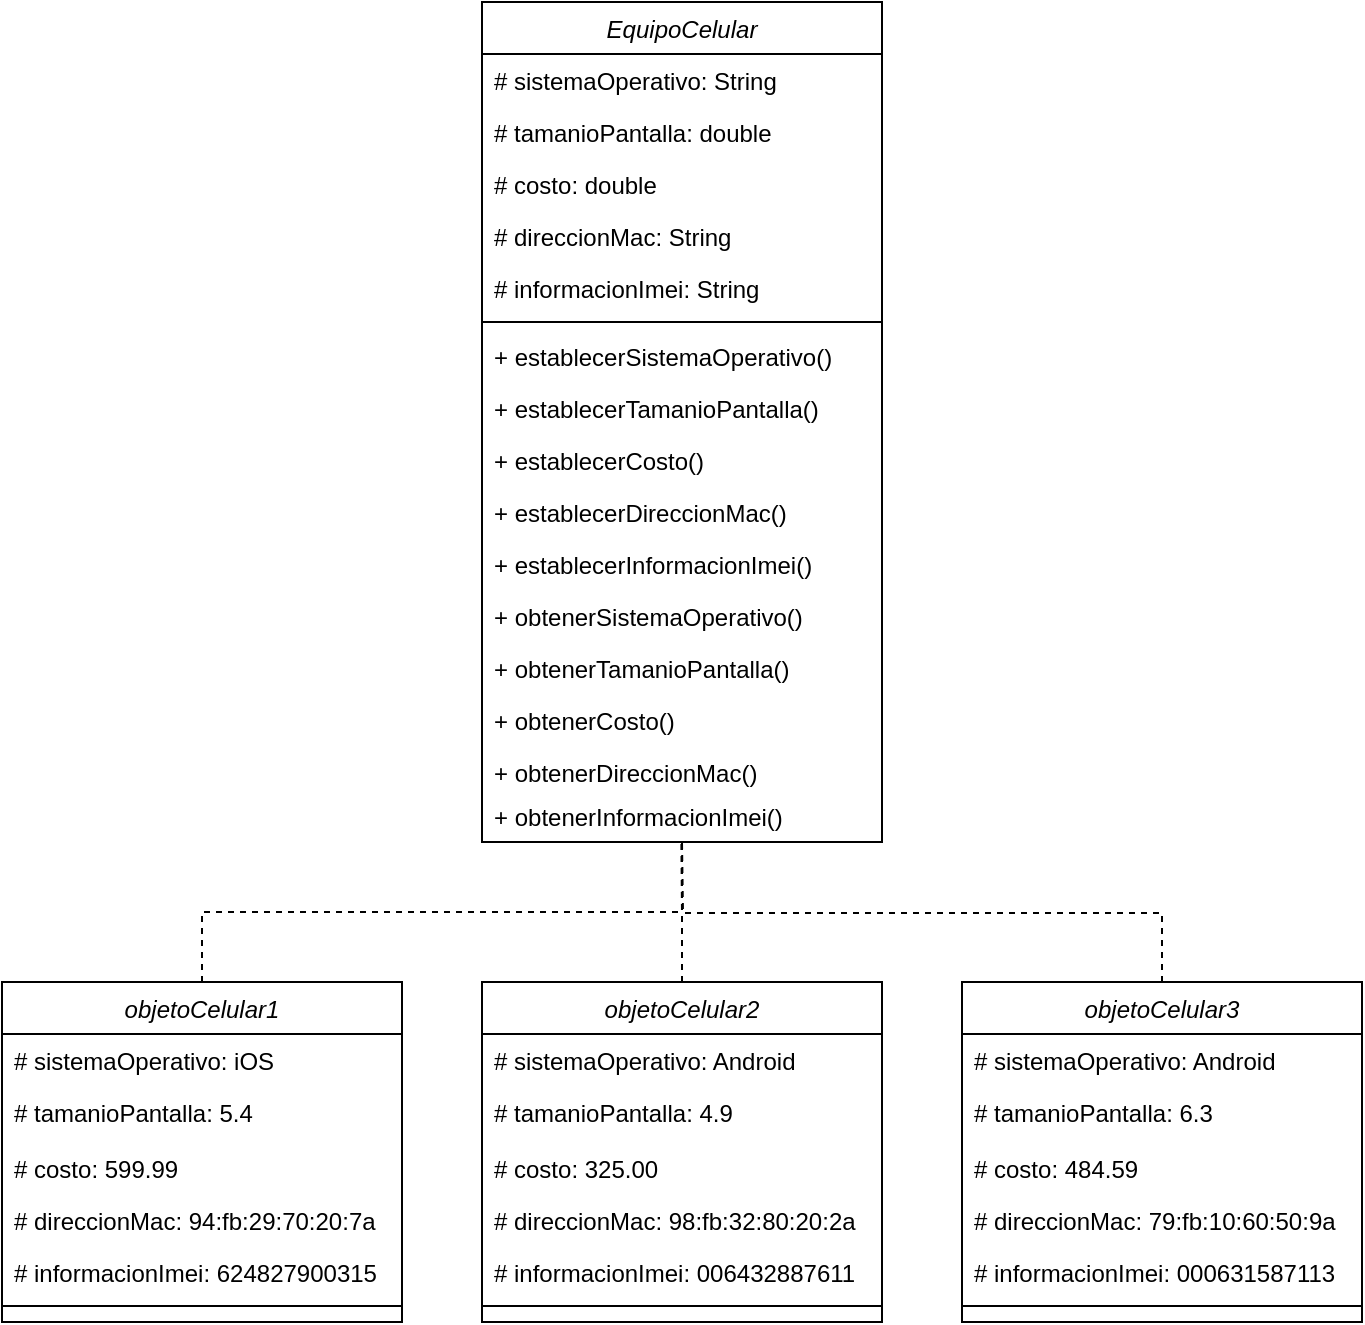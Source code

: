 <mxfile version="24.2.5" type="device">
  <diagram id="C5RBs43oDa-KdzZeNtuy" name="Page-1">
    <mxGraphModel dx="1468" dy="1037" grid="1" gridSize="10" guides="1" tooltips="1" connect="1" arrows="1" fold="1" page="1" pageScale="1" pageWidth="827" pageHeight="1169" math="0" shadow="0">
      <root>
        <mxCell id="WIyWlLk6GJQsqaUBKTNV-0" />
        <mxCell id="WIyWlLk6GJQsqaUBKTNV-1" parent="WIyWlLk6GJQsqaUBKTNV-0" />
        <mxCell id="zkfFHV4jXpPFQw0GAbJ--0" value="EquipoCelular" style="swimlane;fontStyle=2;align=center;verticalAlign=top;childLayout=stackLayout;horizontal=1;startSize=26;horizontalStack=0;resizeParent=1;resizeLast=0;collapsible=1;marginBottom=0;rounded=0;shadow=0;strokeWidth=1;" parent="WIyWlLk6GJQsqaUBKTNV-1" vertex="1">
          <mxGeometry x="320" y="40" width="200" height="420" as="geometry">
            <mxRectangle x="334" y="30" width="160" height="26" as="alternateBounds" />
          </mxGeometry>
        </mxCell>
        <mxCell id="zkfFHV4jXpPFQw0GAbJ--1" value="# sistemaOperativo: String" style="text;align=left;verticalAlign=top;spacingLeft=4;spacingRight=4;overflow=hidden;rotatable=0;points=[[0,0.5],[1,0.5]];portConstraint=eastwest;" parent="zkfFHV4jXpPFQw0GAbJ--0" vertex="1">
          <mxGeometry y="26" width="200" height="26" as="geometry" />
        </mxCell>
        <mxCell id="zkfFHV4jXpPFQw0GAbJ--2" value="# tamanioPantalla: double" style="text;align=left;verticalAlign=top;spacingLeft=4;spacingRight=4;overflow=hidden;rotatable=0;points=[[0,0.5],[1,0.5]];portConstraint=eastwest;rounded=0;shadow=0;html=0;" parent="zkfFHV4jXpPFQw0GAbJ--0" vertex="1">
          <mxGeometry y="52" width="200" height="26" as="geometry" />
        </mxCell>
        <mxCell id="zkfFHV4jXpPFQw0GAbJ--3" value="# costo: double" style="text;align=left;verticalAlign=top;spacingLeft=4;spacingRight=4;overflow=hidden;rotatable=0;points=[[0,0.5],[1,0.5]];portConstraint=eastwest;rounded=0;shadow=0;html=0;" parent="zkfFHV4jXpPFQw0GAbJ--0" vertex="1">
          <mxGeometry y="78" width="200" height="26" as="geometry" />
        </mxCell>
        <mxCell id="EqsI3cdDh4cph1ESkexS-0" value="# direccionMac: String" style="text;align=left;verticalAlign=top;spacingLeft=4;spacingRight=4;overflow=hidden;rotatable=0;points=[[0,0.5],[1,0.5]];portConstraint=eastwest;rounded=0;shadow=0;html=0;" parent="zkfFHV4jXpPFQw0GAbJ--0" vertex="1">
          <mxGeometry y="104" width="200" height="26" as="geometry" />
        </mxCell>
        <mxCell id="FiH5ER-dXjLCoryxtyBl-0" value="# informacionImei: String" style="text;align=left;verticalAlign=top;spacingLeft=4;spacingRight=4;overflow=hidden;rotatable=0;points=[[0,0.5],[1,0.5]];portConstraint=eastwest;rounded=0;shadow=0;html=0;" vertex="1" parent="zkfFHV4jXpPFQw0GAbJ--0">
          <mxGeometry y="130" width="200" height="26" as="geometry" />
        </mxCell>
        <mxCell id="zkfFHV4jXpPFQw0GAbJ--4" value="" style="line;html=1;strokeWidth=1;align=left;verticalAlign=middle;spacingTop=-1;spacingLeft=3;spacingRight=3;rotatable=0;labelPosition=right;points=[];portConstraint=eastwest;" parent="zkfFHV4jXpPFQw0GAbJ--0" vertex="1">
          <mxGeometry y="156" width="200" height="8" as="geometry" />
        </mxCell>
        <mxCell id="zkfFHV4jXpPFQw0GAbJ--5" value="+ establecerSistemaOperativo()" style="text;align=left;verticalAlign=top;spacingLeft=4;spacingRight=4;overflow=hidden;rotatable=0;points=[[0,0.5],[1,0.5]];portConstraint=eastwest;" parent="zkfFHV4jXpPFQw0GAbJ--0" vertex="1">
          <mxGeometry y="164" width="200" height="26" as="geometry" />
        </mxCell>
        <mxCell id="EqsI3cdDh4cph1ESkexS-2" value="+ establecerTamanioPantalla()" style="text;align=left;verticalAlign=top;spacingLeft=4;spacingRight=4;overflow=hidden;rotatable=0;points=[[0,0.5],[1,0.5]];portConstraint=eastwest;" parent="zkfFHV4jXpPFQw0GAbJ--0" vertex="1">
          <mxGeometry y="190" width="200" height="26" as="geometry" />
        </mxCell>
        <mxCell id="EqsI3cdDh4cph1ESkexS-3" value="+ establecerCosto()" style="text;align=left;verticalAlign=top;spacingLeft=4;spacingRight=4;overflow=hidden;rotatable=0;points=[[0,0.5],[1,0.5]];portConstraint=eastwest;" parent="zkfFHV4jXpPFQw0GAbJ--0" vertex="1">
          <mxGeometry y="216" width="200" height="26" as="geometry" />
        </mxCell>
        <mxCell id="EqsI3cdDh4cph1ESkexS-4" value="+ establecerDireccionMac()" style="text;align=left;verticalAlign=top;spacingLeft=4;spacingRight=4;overflow=hidden;rotatable=0;points=[[0,0.5],[1,0.5]];portConstraint=eastwest;" parent="zkfFHV4jXpPFQw0GAbJ--0" vertex="1">
          <mxGeometry y="242" width="200" height="26" as="geometry" />
        </mxCell>
        <mxCell id="FiH5ER-dXjLCoryxtyBl-1" value="+ establecerInformacionImei()" style="text;align=left;verticalAlign=top;spacingLeft=4;spacingRight=4;overflow=hidden;rotatable=0;points=[[0,0.5],[1,0.5]];portConstraint=eastwest;" vertex="1" parent="zkfFHV4jXpPFQw0GAbJ--0">
          <mxGeometry y="268" width="200" height="26" as="geometry" />
        </mxCell>
        <mxCell id="EqsI3cdDh4cph1ESkexS-5" value="+ obtenerSistemaOperativo()" style="text;align=left;verticalAlign=top;spacingLeft=4;spacingRight=4;overflow=hidden;rotatable=0;points=[[0,0.5],[1,0.5]];portConstraint=eastwest;" parent="zkfFHV4jXpPFQw0GAbJ--0" vertex="1">
          <mxGeometry y="294" width="200" height="26" as="geometry" />
        </mxCell>
        <mxCell id="EqsI3cdDh4cph1ESkexS-8" value="+ obtenerTamanioPantalla()" style="text;align=left;verticalAlign=top;spacingLeft=4;spacingRight=4;overflow=hidden;rotatable=0;points=[[0,0.5],[1,0.5]];portConstraint=eastwest;" parent="zkfFHV4jXpPFQw0GAbJ--0" vertex="1">
          <mxGeometry y="320" width="200" height="26" as="geometry" />
        </mxCell>
        <mxCell id="EqsI3cdDh4cph1ESkexS-6" value="+ obtenerCosto()" style="text;align=left;verticalAlign=top;spacingLeft=4;spacingRight=4;overflow=hidden;rotatable=0;points=[[0,0.5],[1,0.5]];portConstraint=eastwest;" parent="zkfFHV4jXpPFQw0GAbJ--0" vertex="1">
          <mxGeometry y="346" width="200" height="26" as="geometry" />
        </mxCell>
        <mxCell id="EqsI3cdDh4cph1ESkexS-7" value="+ obtenerDireccionMac()" style="text;align=left;verticalAlign=top;spacingLeft=4;spacingRight=4;overflow=hidden;rotatable=0;points=[[0,0.5],[1,0.5]];portConstraint=eastwest;" parent="zkfFHV4jXpPFQw0GAbJ--0" vertex="1">
          <mxGeometry y="372" width="200" height="22" as="geometry" />
        </mxCell>
        <mxCell id="FiH5ER-dXjLCoryxtyBl-2" value="+ obtenerInformacionImei()" style="text;align=left;verticalAlign=top;spacingLeft=4;spacingRight=4;overflow=hidden;rotatable=0;points=[[0,0.5],[1,0.5]];portConstraint=eastwest;" vertex="1" parent="zkfFHV4jXpPFQw0GAbJ--0">
          <mxGeometry y="394" width="200" height="22" as="geometry" />
        </mxCell>
        <mxCell id="FiH5ER-dXjLCoryxtyBl-25" style="edgeStyle=orthogonalEdgeStyle;rounded=0;orthogonalLoop=1;jettySize=auto;html=1;exitX=0.5;exitY=0;exitDx=0;exitDy=0;dashed=1;endArrow=none;endFill=0;" edge="1" parent="WIyWlLk6GJQsqaUBKTNV-1" source="EqsI3cdDh4cph1ESkexS-9">
          <mxGeometry relative="1" as="geometry">
            <mxPoint x="420" y="460" as="targetPoint" />
          </mxGeometry>
        </mxCell>
        <mxCell id="EqsI3cdDh4cph1ESkexS-9" value="objetoCelular3" style="swimlane;fontStyle=2;align=center;verticalAlign=top;childLayout=stackLayout;horizontal=1;startSize=26;horizontalStack=0;resizeParent=1;resizeLast=0;collapsible=1;marginBottom=0;rounded=0;shadow=0;strokeWidth=1;" parent="WIyWlLk6GJQsqaUBKTNV-1" vertex="1">
          <mxGeometry x="560" y="530" width="200" height="170" as="geometry">
            <mxRectangle x="334" y="30" width="160" height="26" as="alternateBounds" />
          </mxGeometry>
        </mxCell>
        <mxCell id="EqsI3cdDh4cph1ESkexS-10" value="# sistemaOperativo: Android" style="text;align=left;verticalAlign=top;spacingLeft=4;spacingRight=4;overflow=hidden;rotatable=0;points=[[0,0.5],[1,0.5]];portConstraint=eastwest;" parent="EqsI3cdDh4cph1ESkexS-9" vertex="1">
          <mxGeometry y="26" width="200" height="26" as="geometry" />
        </mxCell>
        <mxCell id="EqsI3cdDh4cph1ESkexS-11" value="# tamanioPantalla: 6.3" style="text;align=left;verticalAlign=top;spacingLeft=4;spacingRight=4;overflow=hidden;rotatable=0;points=[[0,0.5],[1,0.5]];portConstraint=eastwest;rounded=0;shadow=0;html=0;" parent="EqsI3cdDh4cph1ESkexS-9" vertex="1">
          <mxGeometry y="52" width="200" height="28" as="geometry" />
        </mxCell>
        <mxCell id="EqsI3cdDh4cph1ESkexS-12" value="# costo: 484.59" style="text;align=left;verticalAlign=top;spacingLeft=4;spacingRight=4;overflow=hidden;rotatable=0;points=[[0,0.5],[1,0.5]];portConstraint=eastwest;rounded=0;shadow=0;html=0;" parent="EqsI3cdDh4cph1ESkexS-9" vertex="1">
          <mxGeometry y="80" width="200" height="26" as="geometry" />
        </mxCell>
        <mxCell id="EqsI3cdDh4cph1ESkexS-13" value="# direccionMac: 79:fb:10:60:50:9a" style="text;align=left;verticalAlign=top;spacingLeft=4;spacingRight=4;overflow=hidden;rotatable=0;points=[[0,0.5],[1,0.5]];portConstraint=eastwest;rounded=0;shadow=0;html=0;" parent="EqsI3cdDh4cph1ESkexS-9" vertex="1">
          <mxGeometry y="106" width="200" height="26" as="geometry" />
        </mxCell>
        <mxCell id="FiH5ER-dXjLCoryxtyBl-3" value="# informacionImei: 000631587113" style="text;align=left;verticalAlign=top;spacingLeft=4;spacingRight=4;overflow=hidden;rotatable=0;points=[[0,0.5],[1,0.5]];portConstraint=eastwest;rounded=0;shadow=0;html=0;" vertex="1" parent="EqsI3cdDh4cph1ESkexS-9">
          <mxGeometry y="132" width="200" height="26" as="geometry" />
        </mxCell>
        <mxCell id="EqsI3cdDh4cph1ESkexS-14" value="" style="line;html=1;strokeWidth=1;align=left;verticalAlign=middle;spacingTop=-1;spacingLeft=3;spacingRight=3;rotatable=0;labelPosition=right;points=[];portConstraint=eastwest;" parent="EqsI3cdDh4cph1ESkexS-9" vertex="1">
          <mxGeometry y="158" width="200" height="8" as="geometry" />
        </mxCell>
        <mxCell id="EqsI3cdDh4cph1ESkexS-68" style="edgeStyle=orthogonalEdgeStyle;rounded=0;orthogonalLoop=1;jettySize=auto;html=1;exitX=0.5;exitY=0;exitDx=0;exitDy=0;strokeColor=none;endArrow=none;endFill=0;" parent="WIyWlLk6GJQsqaUBKTNV-1" edge="1">
          <mxGeometry relative="1" as="geometry">
            <mxPoint x="460" y="390" as="targetPoint" />
            <mxPoint x="360" y="520" as="sourcePoint" />
          </mxGeometry>
        </mxCell>
        <mxCell id="FiH5ER-dXjLCoryxtyBl-23" style="edgeStyle=orthogonalEdgeStyle;rounded=0;orthogonalLoop=1;jettySize=auto;html=1;exitX=0.5;exitY=0;exitDx=0;exitDy=0;entryX=0.5;entryY=1;entryDx=0;entryDy=0;dashed=1;endArrow=none;endFill=0;" edge="1" parent="WIyWlLk6GJQsqaUBKTNV-1" source="FiH5ER-dXjLCoryxtyBl-6" target="zkfFHV4jXpPFQw0GAbJ--0">
          <mxGeometry relative="1" as="geometry" />
        </mxCell>
        <mxCell id="FiH5ER-dXjLCoryxtyBl-6" value="objetoCelular1" style="swimlane;fontStyle=2;align=center;verticalAlign=top;childLayout=stackLayout;horizontal=1;startSize=26;horizontalStack=0;resizeParent=1;resizeLast=0;collapsible=1;marginBottom=0;rounded=0;shadow=0;strokeWidth=1;" vertex="1" parent="WIyWlLk6GJQsqaUBKTNV-1">
          <mxGeometry x="80" y="530" width="200" height="170" as="geometry">
            <mxRectangle x="334" y="30" width="160" height="26" as="alternateBounds" />
          </mxGeometry>
        </mxCell>
        <mxCell id="FiH5ER-dXjLCoryxtyBl-7" value="# sistemaOperativo: iOS" style="text;align=left;verticalAlign=top;spacingLeft=4;spacingRight=4;overflow=hidden;rotatable=0;points=[[0,0.5],[1,0.5]];portConstraint=eastwest;" vertex="1" parent="FiH5ER-dXjLCoryxtyBl-6">
          <mxGeometry y="26" width="200" height="26" as="geometry" />
        </mxCell>
        <mxCell id="FiH5ER-dXjLCoryxtyBl-8" value="# tamanioPantalla: 5.4" style="text;align=left;verticalAlign=top;spacingLeft=4;spacingRight=4;overflow=hidden;rotatable=0;points=[[0,0.5],[1,0.5]];portConstraint=eastwest;rounded=0;shadow=0;html=0;" vertex="1" parent="FiH5ER-dXjLCoryxtyBl-6">
          <mxGeometry y="52" width="200" height="28" as="geometry" />
        </mxCell>
        <mxCell id="FiH5ER-dXjLCoryxtyBl-9" value="# costo: 599.99" style="text;align=left;verticalAlign=top;spacingLeft=4;spacingRight=4;overflow=hidden;rotatable=0;points=[[0,0.5],[1,0.5]];portConstraint=eastwest;rounded=0;shadow=0;html=0;" vertex="1" parent="FiH5ER-dXjLCoryxtyBl-6">
          <mxGeometry y="80" width="200" height="26" as="geometry" />
        </mxCell>
        <mxCell id="FiH5ER-dXjLCoryxtyBl-10" value="# direccionMac: 94:fb:29:70:20:7a" style="text;align=left;verticalAlign=top;spacingLeft=4;spacingRight=4;overflow=hidden;rotatable=0;points=[[0,0.5],[1,0.5]];portConstraint=eastwest;rounded=0;shadow=0;html=0;" vertex="1" parent="FiH5ER-dXjLCoryxtyBl-6">
          <mxGeometry y="106" width="200" height="26" as="geometry" />
        </mxCell>
        <mxCell id="FiH5ER-dXjLCoryxtyBl-11" value="# informacionImei: 624827900315" style="text;align=left;verticalAlign=top;spacingLeft=4;spacingRight=4;overflow=hidden;rotatable=0;points=[[0,0.5],[1,0.5]];portConstraint=eastwest;rounded=0;shadow=0;html=0;" vertex="1" parent="FiH5ER-dXjLCoryxtyBl-6">
          <mxGeometry y="132" width="200" height="26" as="geometry" />
        </mxCell>
        <mxCell id="FiH5ER-dXjLCoryxtyBl-12" value="" style="line;html=1;strokeWidth=1;align=left;verticalAlign=middle;spacingTop=-1;spacingLeft=3;spacingRight=3;rotatable=0;labelPosition=right;points=[];portConstraint=eastwest;" vertex="1" parent="FiH5ER-dXjLCoryxtyBl-6">
          <mxGeometry y="158" width="200" height="8" as="geometry" />
        </mxCell>
        <mxCell id="FiH5ER-dXjLCoryxtyBl-24" style="edgeStyle=orthogonalEdgeStyle;rounded=0;orthogonalLoop=1;jettySize=auto;html=1;exitX=0.5;exitY=0;exitDx=0;exitDy=0;dashed=1;endArrow=none;endFill=0;" edge="1" parent="WIyWlLk6GJQsqaUBKTNV-1" source="FiH5ER-dXjLCoryxtyBl-13">
          <mxGeometry relative="1" as="geometry">
            <mxPoint x="419.692" y="460" as="targetPoint" />
          </mxGeometry>
        </mxCell>
        <mxCell id="FiH5ER-dXjLCoryxtyBl-13" value="objetoCelular2" style="swimlane;fontStyle=2;align=center;verticalAlign=top;childLayout=stackLayout;horizontal=1;startSize=26;horizontalStack=0;resizeParent=1;resizeLast=0;collapsible=1;marginBottom=0;rounded=0;shadow=0;strokeWidth=1;" vertex="1" parent="WIyWlLk6GJQsqaUBKTNV-1">
          <mxGeometry x="320" y="530" width="200" height="170" as="geometry">
            <mxRectangle x="334" y="30" width="160" height="26" as="alternateBounds" />
          </mxGeometry>
        </mxCell>
        <mxCell id="FiH5ER-dXjLCoryxtyBl-14" value="# sistemaOperativo: Android" style="text;align=left;verticalAlign=top;spacingLeft=4;spacingRight=4;overflow=hidden;rotatable=0;points=[[0,0.5],[1,0.5]];portConstraint=eastwest;" vertex="1" parent="FiH5ER-dXjLCoryxtyBl-13">
          <mxGeometry y="26" width="200" height="26" as="geometry" />
        </mxCell>
        <mxCell id="FiH5ER-dXjLCoryxtyBl-15" value="# tamanioPantalla: 4.9" style="text;align=left;verticalAlign=top;spacingLeft=4;spacingRight=4;overflow=hidden;rotatable=0;points=[[0,0.5],[1,0.5]];portConstraint=eastwest;rounded=0;shadow=0;html=0;" vertex="1" parent="FiH5ER-dXjLCoryxtyBl-13">
          <mxGeometry y="52" width="200" height="28" as="geometry" />
        </mxCell>
        <mxCell id="FiH5ER-dXjLCoryxtyBl-16" value="# costo: 325.00" style="text;align=left;verticalAlign=top;spacingLeft=4;spacingRight=4;overflow=hidden;rotatable=0;points=[[0,0.5],[1,0.5]];portConstraint=eastwest;rounded=0;shadow=0;html=0;" vertex="1" parent="FiH5ER-dXjLCoryxtyBl-13">
          <mxGeometry y="80" width="200" height="26" as="geometry" />
        </mxCell>
        <mxCell id="FiH5ER-dXjLCoryxtyBl-17" value="# direccionMac: 98:fb:32:80:20:2a" style="text;align=left;verticalAlign=top;spacingLeft=4;spacingRight=4;overflow=hidden;rotatable=0;points=[[0,0.5],[1,0.5]];portConstraint=eastwest;rounded=0;shadow=0;html=0;" vertex="1" parent="FiH5ER-dXjLCoryxtyBl-13">
          <mxGeometry y="106" width="200" height="26" as="geometry" />
        </mxCell>
        <mxCell id="FiH5ER-dXjLCoryxtyBl-18" value="# informacionImei: 006432887611" style="text;align=left;verticalAlign=top;spacingLeft=4;spacingRight=4;overflow=hidden;rotatable=0;points=[[0,0.5],[1,0.5]];portConstraint=eastwest;rounded=0;shadow=0;html=0;" vertex="1" parent="FiH5ER-dXjLCoryxtyBl-13">
          <mxGeometry y="132" width="200" height="26" as="geometry" />
        </mxCell>
        <mxCell id="FiH5ER-dXjLCoryxtyBl-19" value="" style="line;html=1;strokeWidth=1;align=left;verticalAlign=middle;spacingTop=-1;spacingLeft=3;spacingRight=3;rotatable=0;labelPosition=right;points=[];portConstraint=eastwest;" vertex="1" parent="FiH5ER-dXjLCoryxtyBl-13">
          <mxGeometry y="158" width="200" height="8" as="geometry" />
        </mxCell>
      </root>
    </mxGraphModel>
  </diagram>
</mxfile>
